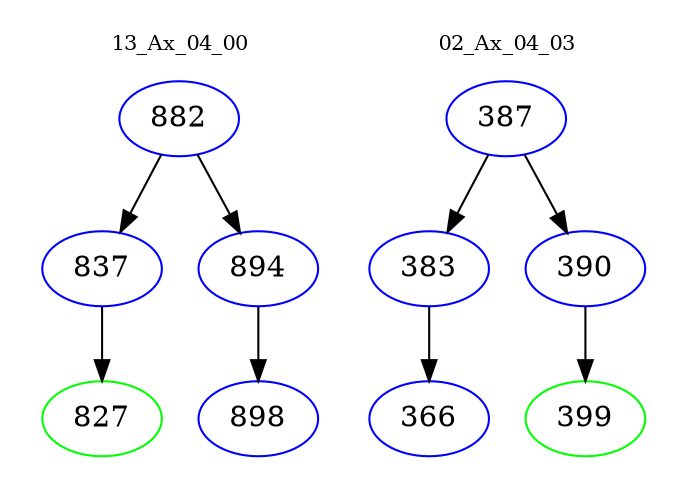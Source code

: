 digraph{
subgraph cluster_0 {
color = white
label = "13_Ax_04_00";
fontsize=10;
T0_882 [label="882", color="blue"]
T0_882 -> T0_837 [color="black"]
T0_837 [label="837", color="blue"]
T0_837 -> T0_827 [color="black"]
T0_827 [label="827", color="green"]
T0_882 -> T0_894 [color="black"]
T0_894 [label="894", color="blue"]
T0_894 -> T0_898 [color="black"]
T0_898 [label="898", color="blue"]
}
subgraph cluster_1 {
color = white
label = "02_Ax_04_03";
fontsize=10;
T1_387 [label="387", color="blue"]
T1_387 -> T1_383 [color="black"]
T1_383 [label="383", color="blue"]
T1_383 -> T1_366 [color="black"]
T1_366 [label="366", color="blue"]
T1_387 -> T1_390 [color="black"]
T1_390 [label="390", color="blue"]
T1_390 -> T1_399 [color="black"]
T1_399 [label="399", color="green"]
}
}
